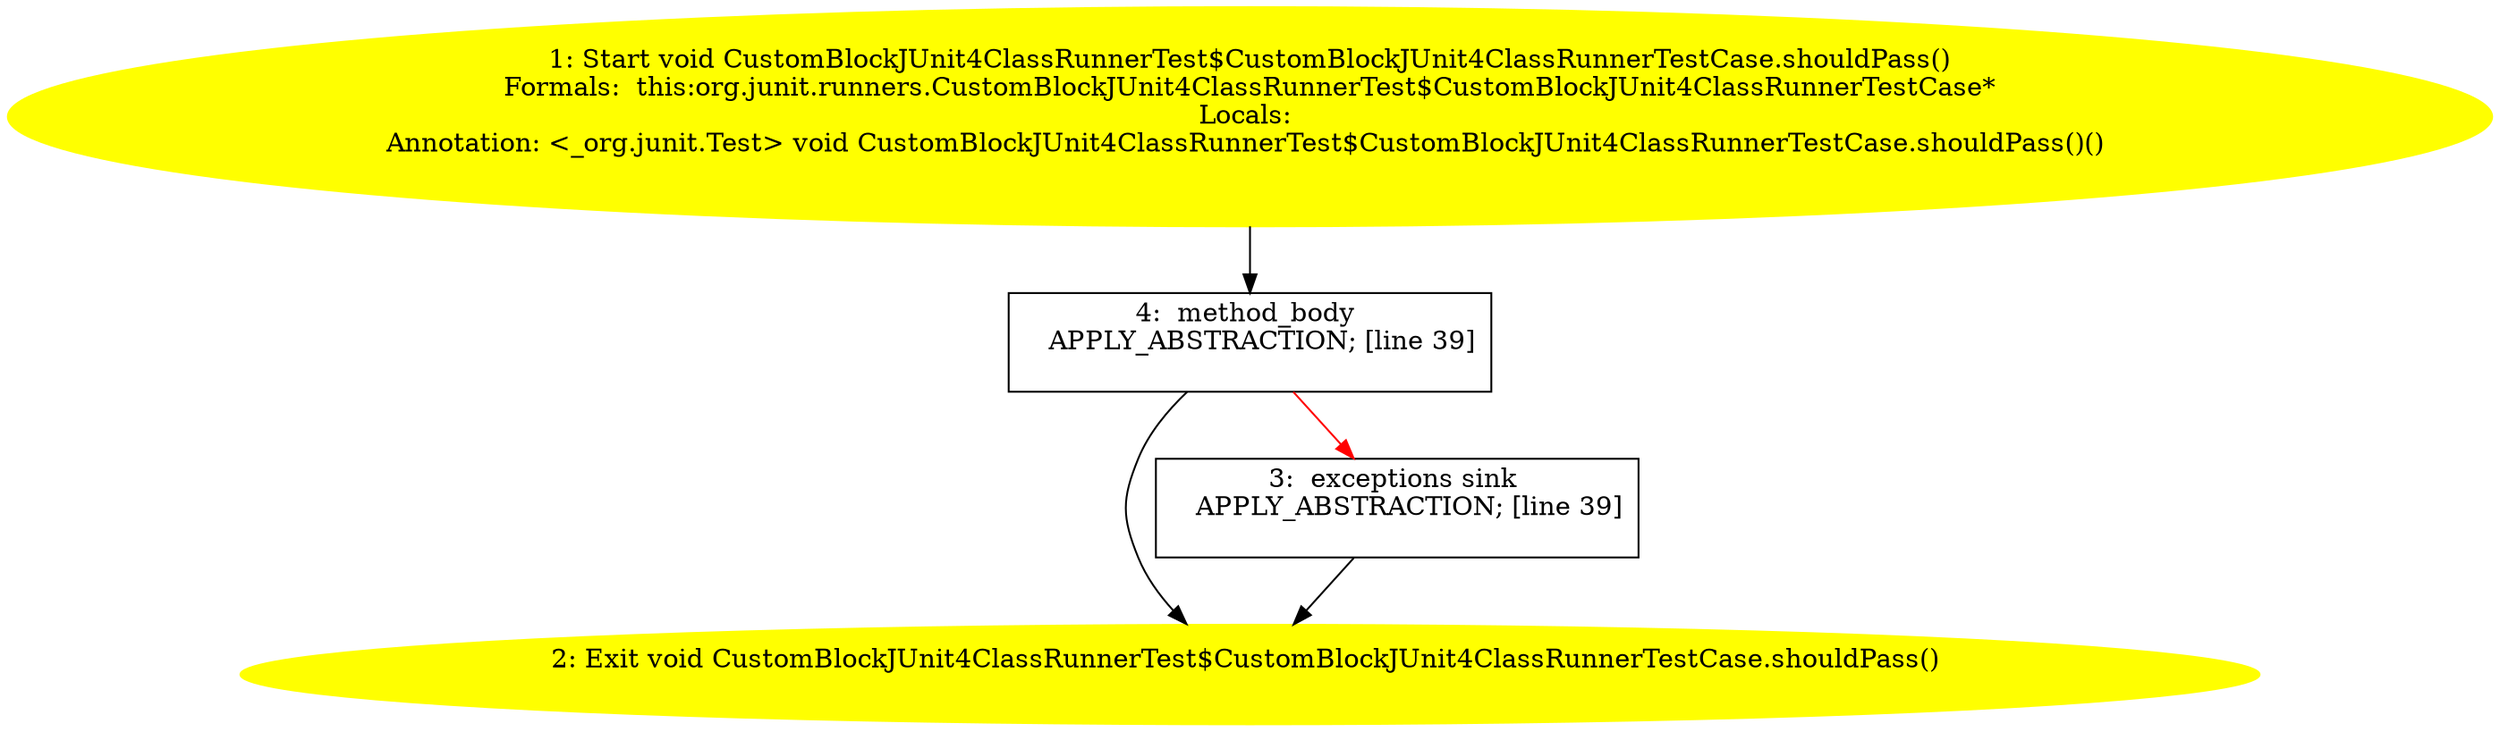/* @generated */
digraph cfg {
"org.junit.runners.CustomBlockJUnit4ClassRunnerTest$CustomBlockJUnit4ClassRunnerTestCase.shouldPass().c2c2200f569065072d2ff93a3338dabe_1" [label="1: Start void CustomBlockJUnit4ClassRunnerTest$CustomBlockJUnit4ClassRunnerTestCase.shouldPass()\nFormals:  this:org.junit.runners.CustomBlockJUnit4ClassRunnerTest$CustomBlockJUnit4ClassRunnerTestCase*\nLocals: \nAnnotation: <_org.junit.Test> void CustomBlockJUnit4ClassRunnerTest$CustomBlockJUnit4ClassRunnerTestCase.shouldPass()() \n  " color=yellow style=filled]
	

	 "org.junit.runners.CustomBlockJUnit4ClassRunnerTest$CustomBlockJUnit4ClassRunnerTestCase.shouldPass().c2c2200f569065072d2ff93a3338dabe_1" -> "org.junit.runners.CustomBlockJUnit4ClassRunnerTest$CustomBlockJUnit4ClassRunnerTestCase.shouldPass().c2c2200f569065072d2ff93a3338dabe_4" ;
"org.junit.runners.CustomBlockJUnit4ClassRunnerTest$CustomBlockJUnit4ClassRunnerTestCase.shouldPass().c2c2200f569065072d2ff93a3338dabe_2" [label="2: Exit void CustomBlockJUnit4ClassRunnerTest$CustomBlockJUnit4ClassRunnerTestCase.shouldPass() \n  " color=yellow style=filled]
	

"org.junit.runners.CustomBlockJUnit4ClassRunnerTest$CustomBlockJUnit4ClassRunnerTestCase.shouldPass().c2c2200f569065072d2ff93a3338dabe_3" [label="3:  exceptions sink \n   APPLY_ABSTRACTION; [line 39]\n " shape="box"]
	

	 "org.junit.runners.CustomBlockJUnit4ClassRunnerTest$CustomBlockJUnit4ClassRunnerTestCase.shouldPass().c2c2200f569065072d2ff93a3338dabe_3" -> "org.junit.runners.CustomBlockJUnit4ClassRunnerTest$CustomBlockJUnit4ClassRunnerTestCase.shouldPass().c2c2200f569065072d2ff93a3338dabe_2" ;
"org.junit.runners.CustomBlockJUnit4ClassRunnerTest$CustomBlockJUnit4ClassRunnerTestCase.shouldPass().c2c2200f569065072d2ff93a3338dabe_4" [label="4:  method_body \n   APPLY_ABSTRACTION; [line 39]\n " shape="box"]
	

	 "org.junit.runners.CustomBlockJUnit4ClassRunnerTest$CustomBlockJUnit4ClassRunnerTestCase.shouldPass().c2c2200f569065072d2ff93a3338dabe_4" -> "org.junit.runners.CustomBlockJUnit4ClassRunnerTest$CustomBlockJUnit4ClassRunnerTestCase.shouldPass().c2c2200f569065072d2ff93a3338dabe_2" ;
	 "org.junit.runners.CustomBlockJUnit4ClassRunnerTest$CustomBlockJUnit4ClassRunnerTestCase.shouldPass().c2c2200f569065072d2ff93a3338dabe_4" -> "org.junit.runners.CustomBlockJUnit4ClassRunnerTest$CustomBlockJUnit4ClassRunnerTestCase.shouldPass().c2c2200f569065072d2ff93a3338dabe_3" [color="red" ];
}

